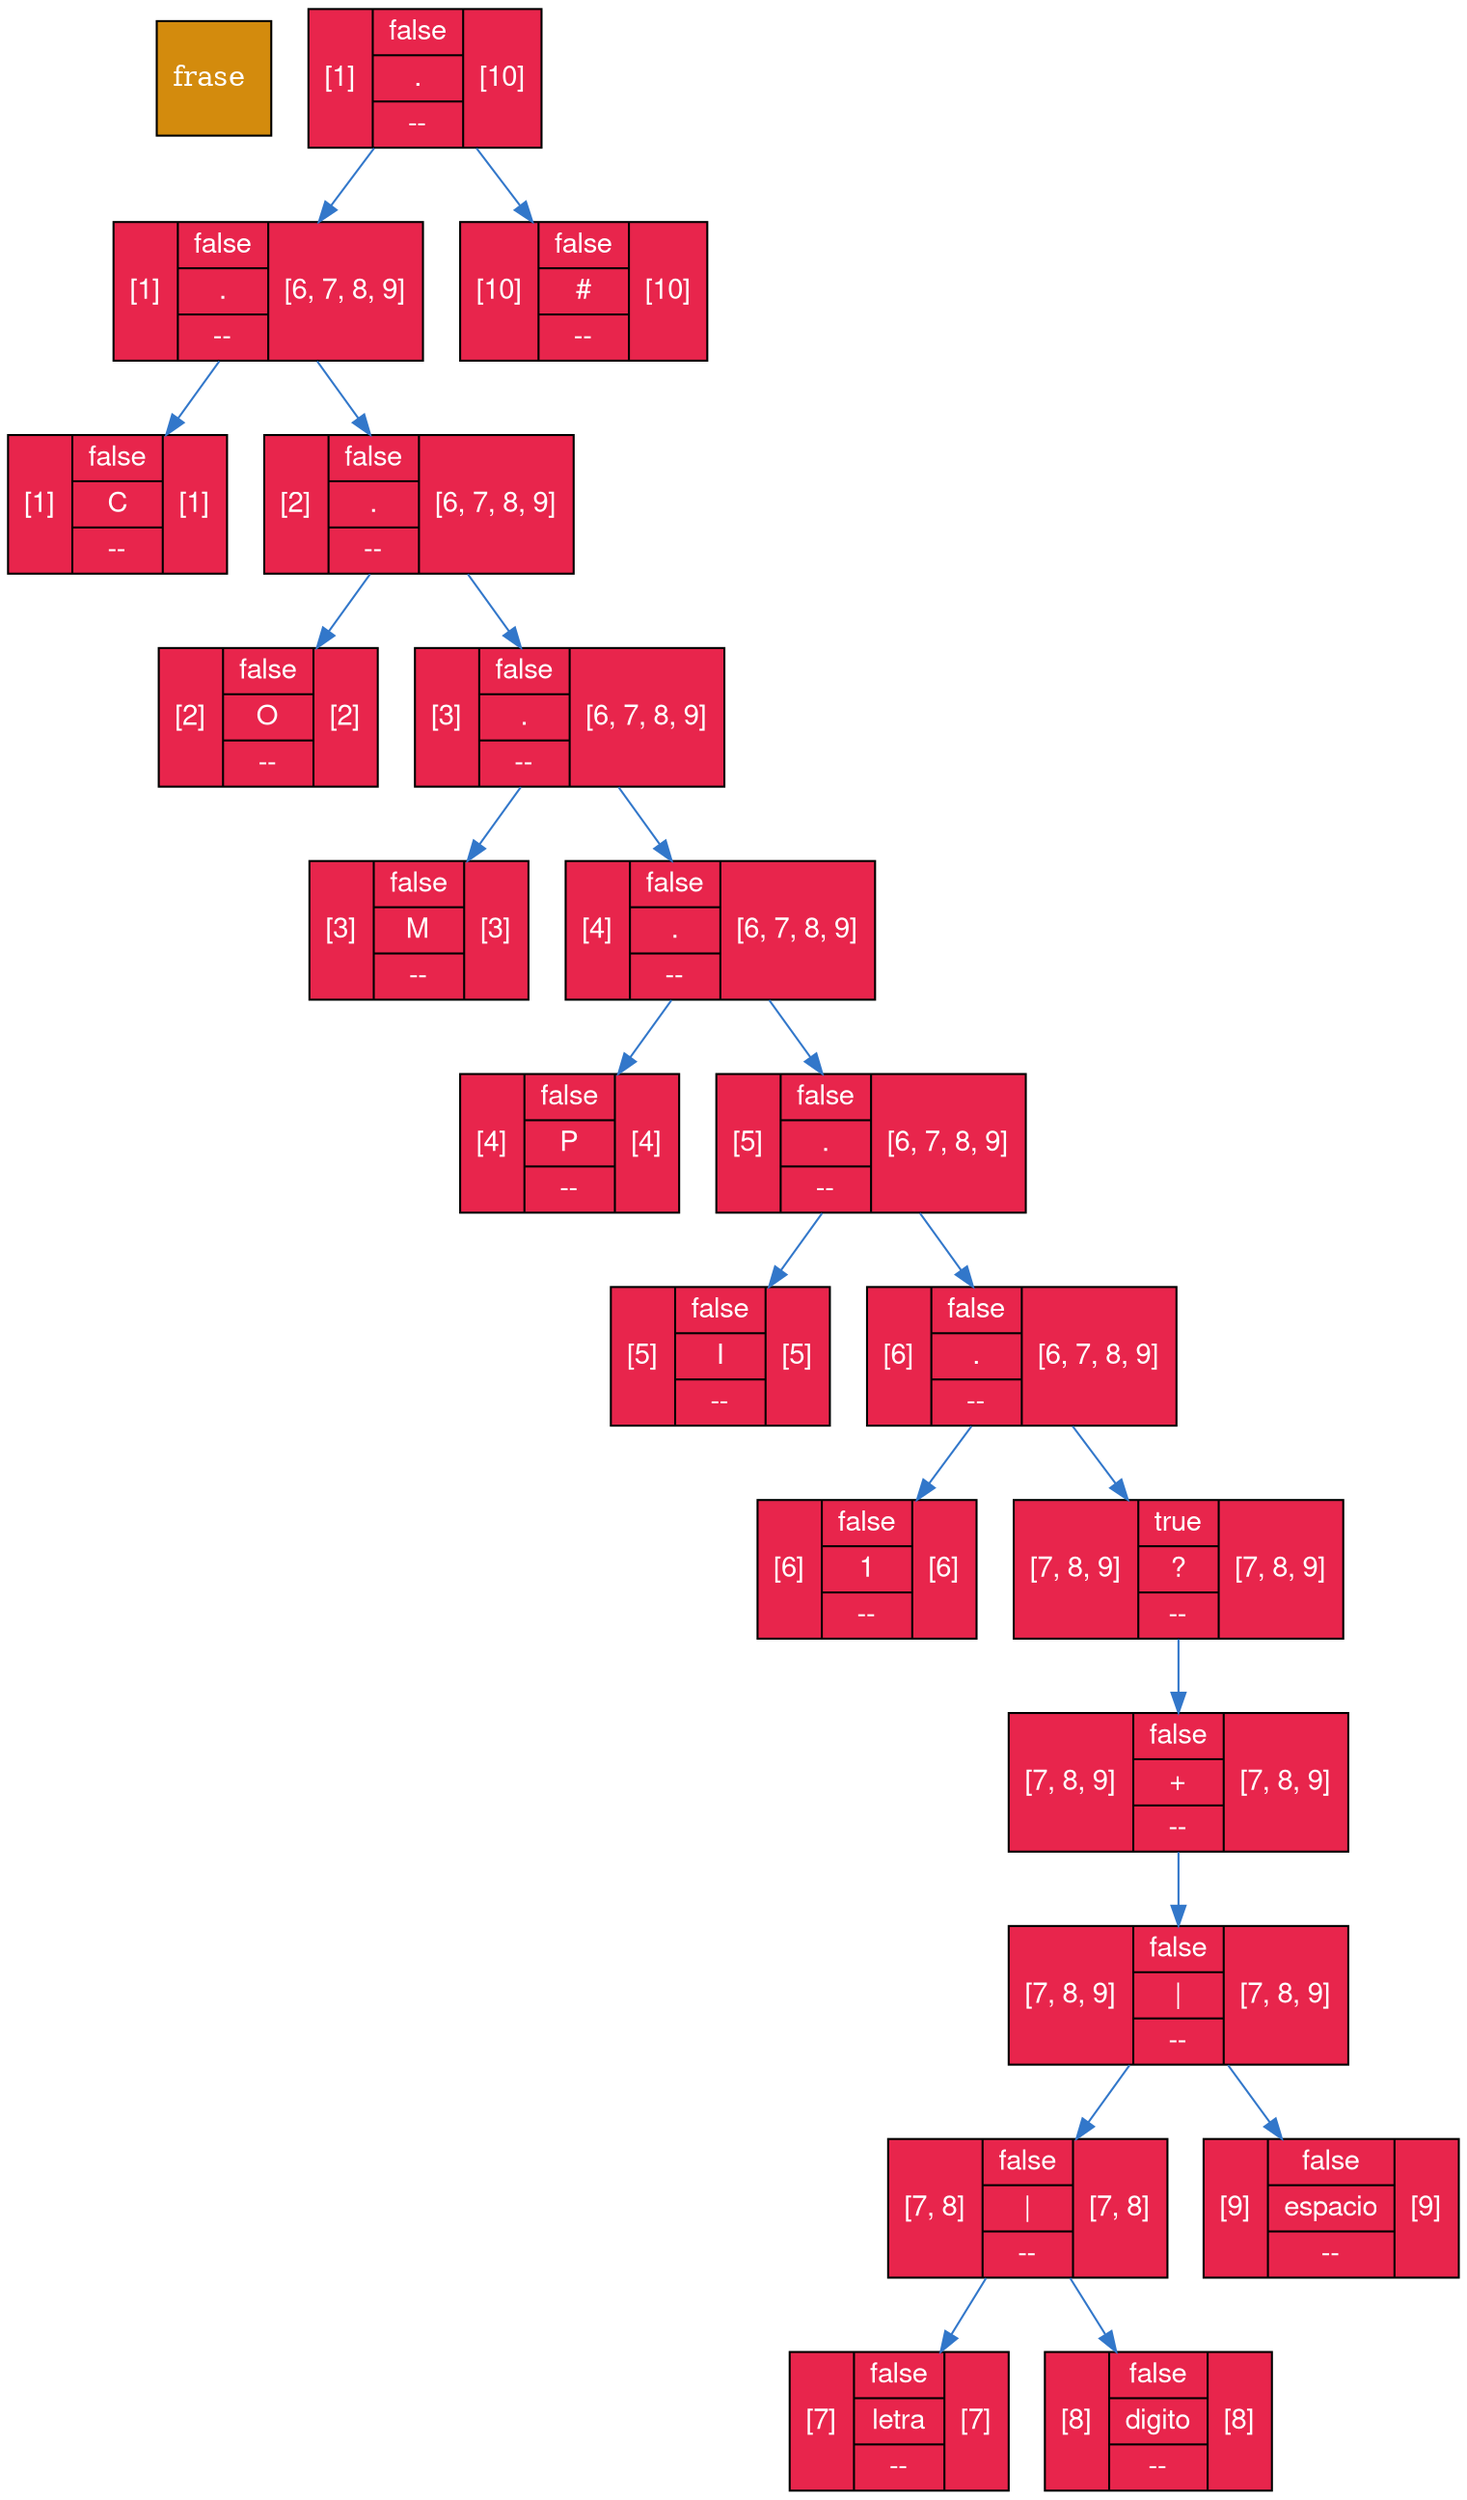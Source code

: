 digraph Arbol_Sintactico{

nombre [ style=filled, label="frase ", color="#000000" ,fontcolor=white, fillcolor="#D38B0D" ,shape=square]

node [shape = record style = filled fillcolor = "#E8254C" fontcolor = white fontname="Helvetica,Arial,sans-serif" ]

node0[label = " [1]|{false|.|--}|[10]"];
node0 -> node00[color  = "#3277CA"]
node00[label = " [1]|{false|.|--}|[6, 7, 8, 9]"];
node00 -> node000[color  = "#3277CA"]
node000[label = " [1]|{false|C|--}|[1]"];
node00 -> node001[color  = "#3277CA"]
node001[label = " [2]|{false|.|--}|[6, 7, 8, 9]"];
node001 -> node0010[color  = "#3277CA"]
node0010[label = " [2]|{false|O|--}|[2]"];
node001 -> node0011[color  = "#3277CA"]
node0011[label = " [3]|{false|.|--}|[6, 7, 8, 9]"];
node0011 -> node00110[color  = "#3277CA"]
node00110[label = " [3]|{false|M|--}|[3]"];
node0011 -> node00111[color  = "#3277CA"]
node00111[label = " [4]|{false|.|--}|[6, 7, 8, 9]"];
node00111 -> node001110[color  = "#3277CA"]
node001110[label = " [4]|{false|P|--}|[4]"];
node00111 -> node001111[color  = "#3277CA"]
node001111[label = " [5]|{false|.|--}|[6, 7, 8, 9]"];
node001111 -> node0011110[color  = "#3277CA"]
node0011110[label = " [5]|{false|I|--}|[5]"];
node001111 -> node0011111[color  = "#3277CA"]
node0011111[label = " [6]|{false|.|--}|[6, 7, 8, 9]"];
node0011111 -> node00111110[color  = "#3277CA"]
node00111110[label = " [6]|{false|1|--}|[6]"];
node0011111 -> node00111111[color  = "#3277CA"]
node00111111[label = " [7, 8, 9]|{true|?|--}|[7, 8, 9]"];
node00111111 -> node001111110[color  = "#3277CA"]
node001111110[label = " [7, 8, 9]|{false|+|--}|[7, 8, 9]"];
node001111110 -> node0011111100[color  = "#3277CA"]
node0011111100[label = " [7, 8, 9]|{false| \||--}|[7, 8, 9]"];
node0011111100 -> node00111111000[color  = "#3277CA"]
node00111111000[label = " [7, 8]|{false| \||--}|[7, 8]"];
node00111111000 -> node001111110000[color  = "#3277CA"]
node001111110000[label = " [7]|{false|letra|--}|[7]"];
node00111111000 -> node001111110001[color  = "#3277CA"]
node001111110001[label = " [8]|{false|digito|--}|[8]"];
node0011111100 -> node00111111001[color  = "#3277CA"]
node00111111001[label = " [9]|{false|espacio|--}|[9]"];
node0 -> node01[color  = "#3277CA"]
node01[label = " [10]|{false|#|--}|[10]"];


}
